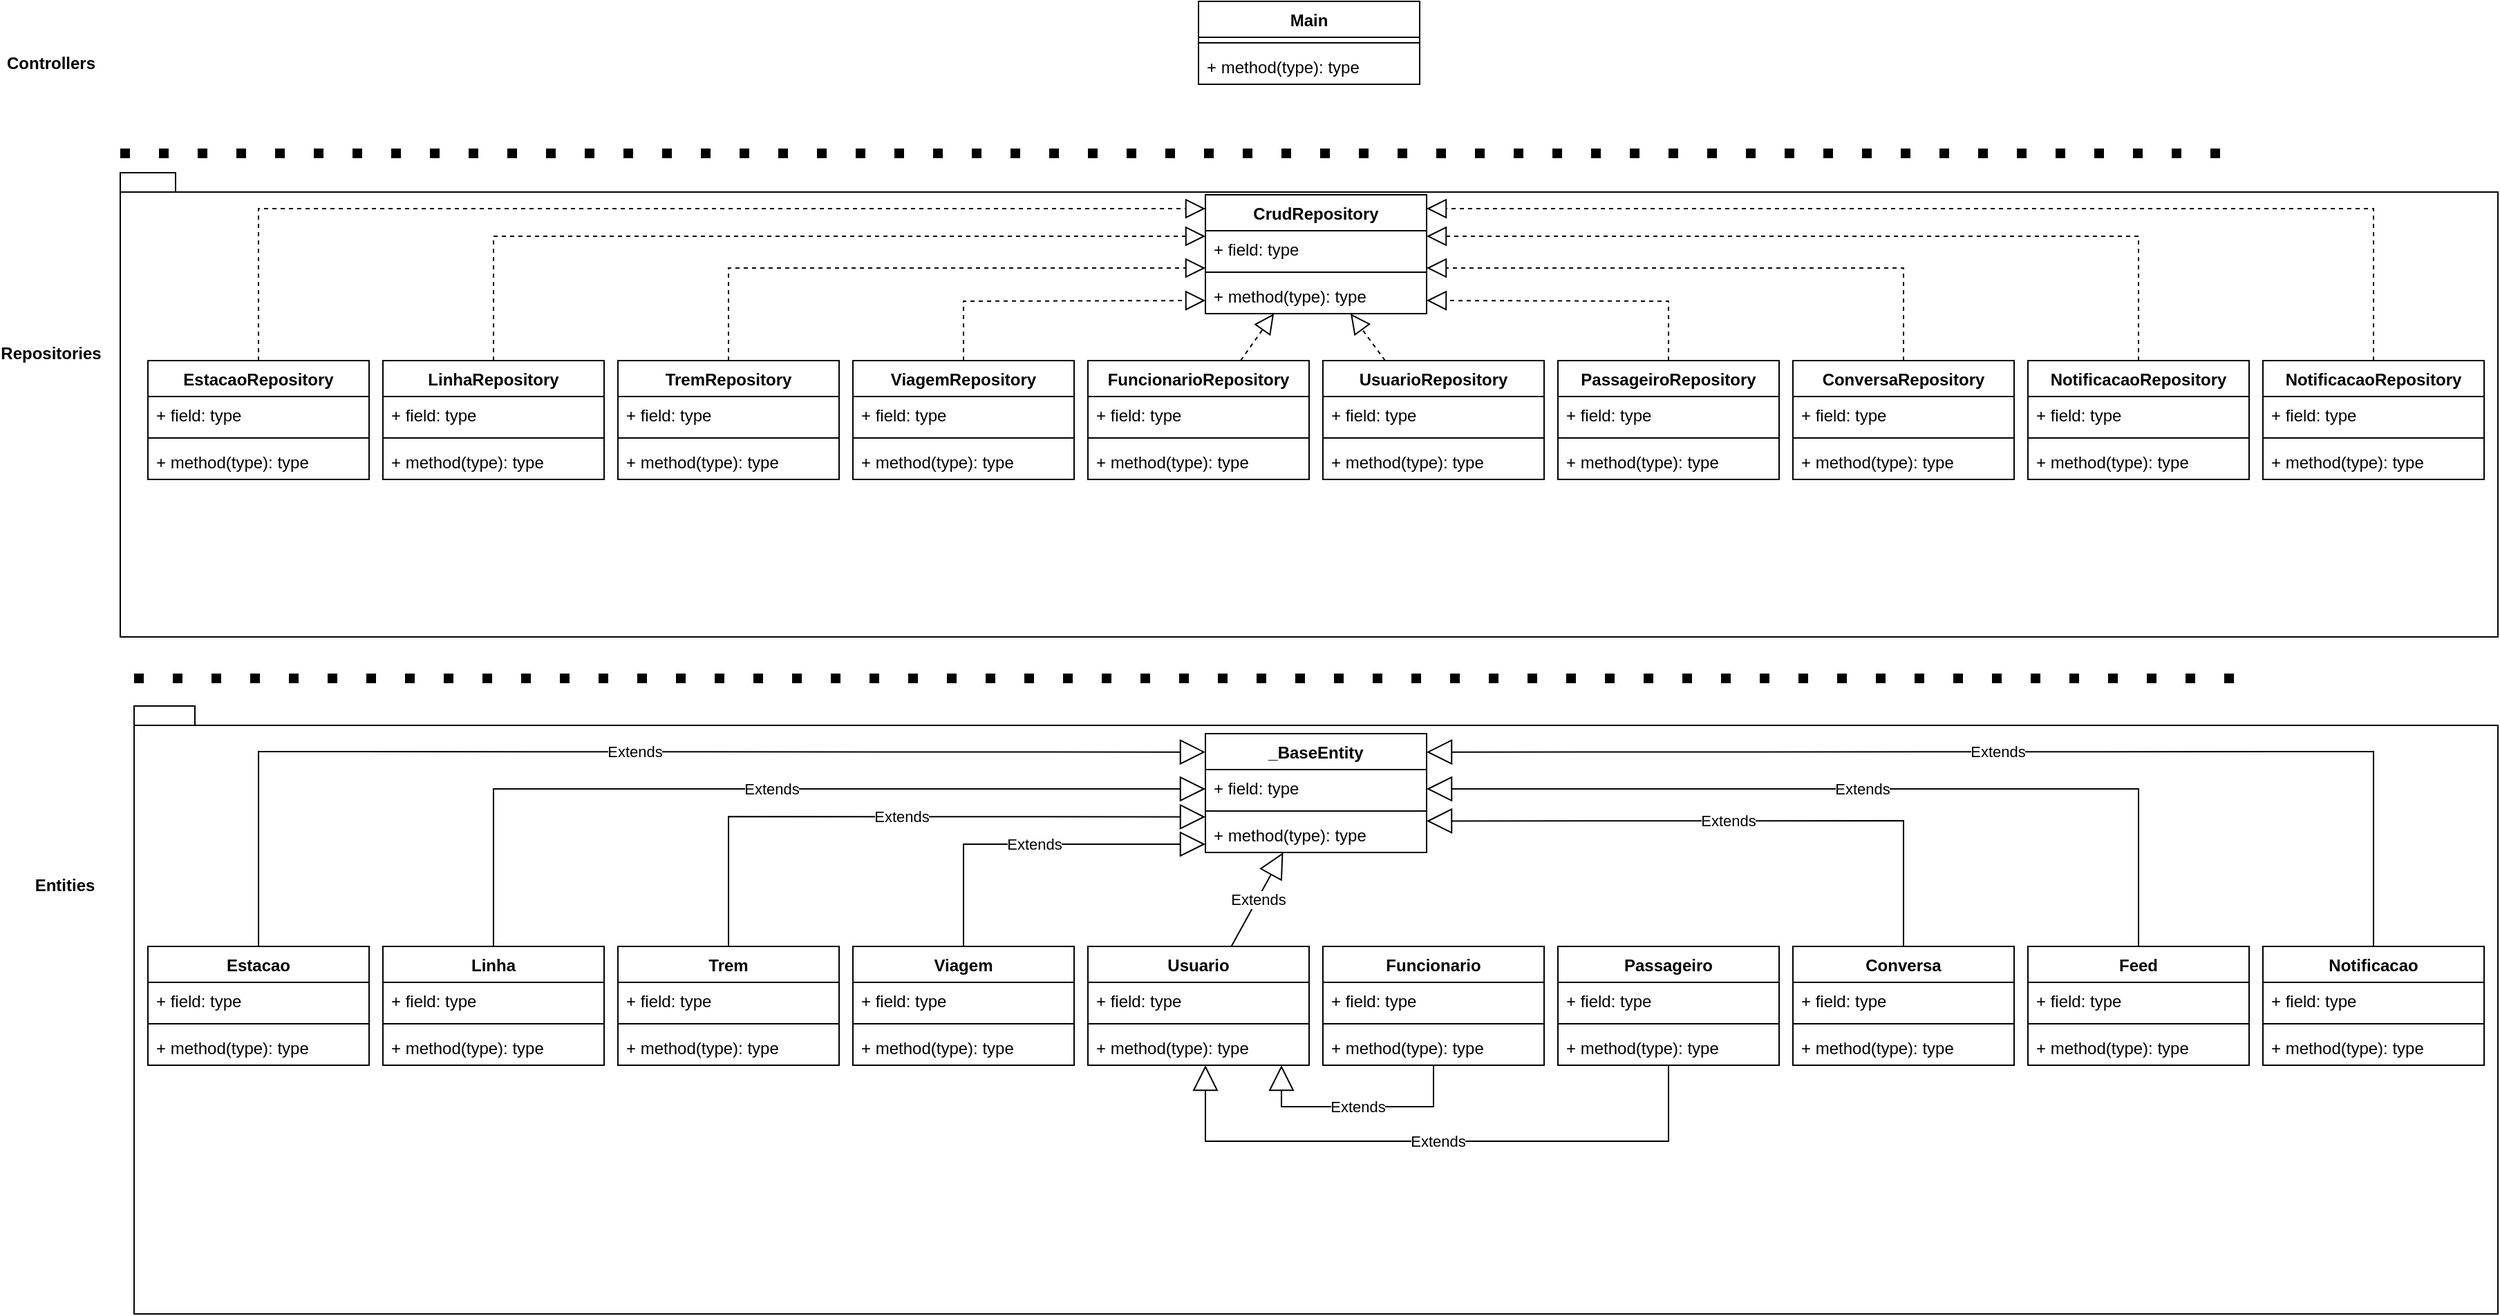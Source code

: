 <mxfile version="24.8.6">
  <diagram name="Página-1" id="HEUEbrixMLZvt8h2ULKj">
    <mxGraphModel dx="2486" dy="1148" grid="1" gridSize="10" guides="1" tooltips="1" connect="1" arrows="1" fold="1" page="1" pageScale="1" pageWidth="1169" pageHeight="827" math="0" shadow="0">
      <root>
        <mxCell id="0" />
        <mxCell id="1" parent="0" />
        <mxCell id="KniE4psyvI0Bf5Q0p4Wv-1" value="&lt;b&gt;Controllers&lt;/b&gt;" style="text;html=1;align=center;verticalAlign=middle;whiteSpace=wrap;rounded=0;" vertex="1" parent="1">
          <mxGeometry x="40" y="110" width="60" height="30" as="geometry" />
        </mxCell>
        <mxCell id="KniE4psyvI0Bf5Q0p4Wv-2" value="&lt;b&gt;Repositories&lt;/b&gt;" style="text;html=1;align=center;verticalAlign=middle;whiteSpace=wrap;rounded=0;" vertex="1" parent="1">
          <mxGeometry x="40" y="320" width="60" height="30" as="geometry" />
        </mxCell>
        <mxCell id="KniE4psyvI0Bf5Q0p4Wv-3" value="&lt;b&gt;Entities&lt;/b&gt;" style="text;html=1;align=center;verticalAlign=middle;whiteSpace=wrap;rounded=0;" vertex="1" parent="1">
          <mxGeometry x="50" y="705" width="60" height="30" as="geometry" />
        </mxCell>
        <mxCell id="KniE4psyvI0Bf5Q0p4Wv-4" value="Main" style="swimlane;fontStyle=1;align=center;verticalAlign=top;childLayout=stackLayout;horizontal=1;startSize=26;horizontalStack=0;resizeParent=1;resizeParentMax=0;resizeLast=0;collapsible=1;marginBottom=0;whiteSpace=wrap;html=1;" vertex="1" parent="1">
          <mxGeometry x="900" y="80" width="160" height="60" as="geometry" />
        </mxCell>
        <mxCell id="KniE4psyvI0Bf5Q0p4Wv-6" value="" style="line;strokeWidth=1;fillColor=none;align=left;verticalAlign=middle;spacingTop=-1;spacingLeft=3;spacingRight=3;rotatable=0;labelPosition=right;points=[];portConstraint=eastwest;strokeColor=inherit;" vertex="1" parent="KniE4psyvI0Bf5Q0p4Wv-4">
          <mxGeometry y="26" width="160" height="8" as="geometry" />
        </mxCell>
        <mxCell id="KniE4psyvI0Bf5Q0p4Wv-7" value="+ method(type): type" style="text;strokeColor=none;fillColor=none;align=left;verticalAlign=top;spacingLeft=4;spacingRight=4;overflow=hidden;rotatable=0;points=[[0,0.5],[1,0.5]];portConstraint=eastwest;whiteSpace=wrap;html=1;" vertex="1" parent="KniE4psyvI0Bf5Q0p4Wv-4">
          <mxGeometry y="34" width="160" height="26" as="geometry" />
        </mxCell>
        <mxCell id="KniE4psyvI0Bf5Q0p4Wv-11" value="" style="endArrow=none;dashed=1;html=1;dashPattern=1 3;strokeWidth=7;rounded=0;jumpSize=100;startSize=6;endSize=6;" edge="1" parent="1">
          <mxGeometry width="50" height="50" relative="1" as="geometry">
            <mxPoint x="120" y="190" as="sourcePoint" />
            <mxPoint x="1660" y="190" as="targetPoint" />
          </mxGeometry>
        </mxCell>
        <mxCell id="KniE4psyvI0Bf5Q0p4Wv-12" value="" style="shape=folder;fontStyle=1;spacingTop=10;tabWidth=40;tabHeight=14;tabPosition=left;html=1;whiteSpace=wrap;" vertex="1" parent="1">
          <mxGeometry x="120" y="204" width="1720" height="336" as="geometry" />
        </mxCell>
        <mxCell id="KniE4psyvI0Bf5Q0p4Wv-13" value="" style="shape=folder;fontStyle=1;spacingTop=10;tabWidth=40;tabHeight=14;tabPosition=left;html=1;whiteSpace=wrap;" vertex="1" parent="1">
          <mxGeometry x="130" y="590" width="1710" height="440" as="geometry" />
        </mxCell>
        <mxCell id="KniE4psyvI0Bf5Q0p4Wv-14" value="" style="endArrow=none;dashed=1;html=1;dashPattern=1 3;strokeWidth=7;rounded=0;jumpSize=100;startSize=6;endSize=6;" edge="1" parent="1">
          <mxGeometry width="50" height="50" relative="1" as="geometry">
            <mxPoint x="130" y="570" as="sourcePoint" />
            <mxPoint x="1670" y="570" as="targetPoint" />
          </mxGeometry>
        </mxCell>
        <mxCell id="KniE4psyvI0Bf5Q0p4Wv-15" value="Viagem" style="swimlane;fontStyle=1;align=center;verticalAlign=top;childLayout=stackLayout;horizontal=1;startSize=26;horizontalStack=0;resizeParent=1;resizeParentMax=0;resizeLast=0;collapsible=1;marginBottom=0;whiteSpace=wrap;html=1;" vertex="1" parent="1">
          <mxGeometry x="650" y="764" width="160" height="86" as="geometry" />
        </mxCell>
        <mxCell id="KniE4psyvI0Bf5Q0p4Wv-16" value="+ field: type" style="text;strokeColor=none;fillColor=none;align=left;verticalAlign=top;spacingLeft=4;spacingRight=4;overflow=hidden;rotatable=0;points=[[0,0.5],[1,0.5]];portConstraint=eastwest;whiteSpace=wrap;html=1;" vertex="1" parent="KniE4psyvI0Bf5Q0p4Wv-15">
          <mxGeometry y="26" width="160" height="26" as="geometry" />
        </mxCell>
        <mxCell id="KniE4psyvI0Bf5Q0p4Wv-17" value="" style="line;strokeWidth=1;fillColor=none;align=left;verticalAlign=middle;spacingTop=-1;spacingLeft=3;spacingRight=3;rotatable=0;labelPosition=right;points=[];portConstraint=eastwest;strokeColor=inherit;" vertex="1" parent="KniE4psyvI0Bf5Q0p4Wv-15">
          <mxGeometry y="52" width="160" height="8" as="geometry" />
        </mxCell>
        <mxCell id="KniE4psyvI0Bf5Q0p4Wv-18" value="+ method(type): type" style="text;strokeColor=none;fillColor=none;align=left;verticalAlign=top;spacingLeft=4;spacingRight=4;overflow=hidden;rotatable=0;points=[[0,0.5],[1,0.5]];portConstraint=eastwest;whiteSpace=wrap;html=1;" vertex="1" parent="KniE4psyvI0Bf5Q0p4Wv-15">
          <mxGeometry y="60" width="160" height="26" as="geometry" />
        </mxCell>
        <mxCell id="KniE4psyvI0Bf5Q0p4Wv-19" value="Estacao" style="swimlane;fontStyle=1;align=center;verticalAlign=top;childLayout=stackLayout;horizontal=1;startSize=26;horizontalStack=0;resizeParent=1;resizeParentMax=0;resizeLast=0;collapsible=1;marginBottom=0;whiteSpace=wrap;html=1;" vertex="1" parent="1">
          <mxGeometry x="140" y="764" width="160" height="86" as="geometry" />
        </mxCell>
        <mxCell id="KniE4psyvI0Bf5Q0p4Wv-20" value="+ field: type" style="text;strokeColor=none;fillColor=none;align=left;verticalAlign=top;spacingLeft=4;spacingRight=4;overflow=hidden;rotatable=0;points=[[0,0.5],[1,0.5]];portConstraint=eastwest;whiteSpace=wrap;html=1;" vertex="1" parent="KniE4psyvI0Bf5Q0p4Wv-19">
          <mxGeometry y="26" width="160" height="26" as="geometry" />
        </mxCell>
        <mxCell id="KniE4psyvI0Bf5Q0p4Wv-21" value="" style="line;strokeWidth=1;fillColor=none;align=left;verticalAlign=middle;spacingTop=-1;spacingLeft=3;spacingRight=3;rotatable=0;labelPosition=right;points=[];portConstraint=eastwest;strokeColor=inherit;" vertex="1" parent="KniE4psyvI0Bf5Q0p4Wv-19">
          <mxGeometry y="52" width="160" height="8" as="geometry" />
        </mxCell>
        <mxCell id="KniE4psyvI0Bf5Q0p4Wv-22" value="+ method(type): type" style="text;strokeColor=none;fillColor=none;align=left;verticalAlign=top;spacingLeft=4;spacingRight=4;overflow=hidden;rotatable=0;points=[[0,0.5],[1,0.5]];portConstraint=eastwest;whiteSpace=wrap;html=1;" vertex="1" parent="KniE4psyvI0Bf5Q0p4Wv-19">
          <mxGeometry y="60" width="160" height="26" as="geometry" />
        </mxCell>
        <mxCell id="KniE4psyvI0Bf5Q0p4Wv-23" value="Linha" style="swimlane;fontStyle=1;align=center;verticalAlign=top;childLayout=stackLayout;horizontal=1;startSize=26;horizontalStack=0;resizeParent=1;resizeParentMax=0;resizeLast=0;collapsible=1;marginBottom=0;whiteSpace=wrap;html=1;" vertex="1" parent="1">
          <mxGeometry x="310" y="764" width="160" height="86" as="geometry" />
        </mxCell>
        <mxCell id="KniE4psyvI0Bf5Q0p4Wv-24" value="+ field: type" style="text;strokeColor=none;fillColor=none;align=left;verticalAlign=top;spacingLeft=4;spacingRight=4;overflow=hidden;rotatable=0;points=[[0,0.5],[1,0.5]];portConstraint=eastwest;whiteSpace=wrap;html=1;" vertex="1" parent="KniE4psyvI0Bf5Q0p4Wv-23">
          <mxGeometry y="26" width="160" height="26" as="geometry" />
        </mxCell>
        <mxCell id="KniE4psyvI0Bf5Q0p4Wv-25" value="" style="line;strokeWidth=1;fillColor=none;align=left;verticalAlign=middle;spacingTop=-1;spacingLeft=3;spacingRight=3;rotatable=0;labelPosition=right;points=[];portConstraint=eastwest;strokeColor=inherit;" vertex="1" parent="KniE4psyvI0Bf5Q0p4Wv-23">
          <mxGeometry y="52" width="160" height="8" as="geometry" />
        </mxCell>
        <mxCell id="KniE4psyvI0Bf5Q0p4Wv-26" value="+ method(type): type" style="text;strokeColor=none;fillColor=none;align=left;verticalAlign=top;spacingLeft=4;spacingRight=4;overflow=hidden;rotatable=0;points=[[0,0.5],[1,0.5]];portConstraint=eastwest;whiteSpace=wrap;html=1;" vertex="1" parent="KniE4psyvI0Bf5Q0p4Wv-23">
          <mxGeometry y="60" width="160" height="26" as="geometry" />
        </mxCell>
        <mxCell id="KniE4psyvI0Bf5Q0p4Wv-27" value="Trem" style="swimlane;fontStyle=1;align=center;verticalAlign=top;childLayout=stackLayout;horizontal=1;startSize=26;horizontalStack=0;resizeParent=1;resizeParentMax=0;resizeLast=0;collapsible=1;marginBottom=0;whiteSpace=wrap;html=1;" vertex="1" parent="1">
          <mxGeometry x="480" y="764" width="160" height="86" as="geometry" />
        </mxCell>
        <mxCell id="KniE4psyvI0Bf5Q0p4Wv-28" value="+ field: type" style="text;strokeColor=none;fillColor=none;align=left;verticalAlign=top;spacingLeft=4;spacingRight=4;overflow=hidden;rotatable=0;points=[[0,0.5],[1,0.5]];portConstraint=eastwest;whiteSpace=wrap;html=1;" vertex="1" parent="KniE4psyvI0Bf5Q0p4Wv-27">
          <mxGeometry y="26" width="160" height="26" as="geometry" />
        </mxCell>
        <mxCell id="KniE4psyvI0Bf5Q0p4Wv-29" value="" style="line;strokeWidth=1;fillColor=none;align=left;verticalAlign=middle;spacingTop=-1;spacingLeft=3;spacingRight=3;rotatable=0;labelPosition=right;points=[];portConstraint=eastwest;strokeColor=inherit;" vertex="1" parent="KniE4psyvI0Bf5Q0p4Wv-27">
          <mxGeometry y="52" width="160" height="8" as="geometry" />
        </mxCell>
        <mxCell id="KniE4psyvI0Bf5Q0p4Wv-30" value="+ method(type): type" style="text;strokeColor=none;fillColor=none;align=left;verticalAlign=top;spacingLeft=4;spacingRight=4;overflow=hidden;rotatable=0;points=[[0,0.5],[1,0.5]];portConstraint=eastwest;whiteSpace=wrap;html=1;" vertex="1" parent="KniE4psyvI0Bf5Q0p4Wv-27">
          <mxGeometry y="60" width="160" height="26" as="geometry" />
        </mxCell>
        <mxCell id="KniE4psyvI0Bf5Q0p4Wv-31" value="Usuario" style="swimlane;fontStyle=1;align=center;verticalAlign=top;childLayout=stackLayout;horizontal=1;startSize=26;horizontalStack=0;resizeParent=1;resizeParentMax=0;resizeLast=0;collapsible=1;marginBottom=0;whiteSpace=wrap;html=1;" vertex="1" parent="1">
          <mxGeometry x="820" y="764" width="160" height="86" as="geometry" />
        </mxCell>
        <mxCell id="KniE4psyvI0Bf5Q0p4Wv-32" value="+ field: type" style="text;strokeColor=none;fillColor=none;align=left;verticalAlign=top;spacingLeft=4;spacingRight=4;overflow=hidden;rotatable=0;points=[[0,0.5],[1,0.5]];portConstraint=eastwest;whiteSpace=wrap;html=1;" vertex="1" parent="KniE4psyvI0Bf5Q0p4Wv-31">
          <mxGeometry y="26" width="160" height="26" as="geometry" />
        </mxCell>
        <mxCell id="KniE4psyvI0Bf5Q0p4Wv-33" value="" style="line;strokeWidth=1;fillColor=none;align=left;verticalAlign=middle;spacingTop=-1;spacingLeft=3;spacingRight=3;rotatable=0;labelPosition=right;points=[];portConstraint=eastwest;strokeColor=inherit;" vertex="1" parent="KniE4psyvI0Bf5Q0p4Wv-31">
          <mxGeometry y="52" width="160" height="8" as="geometry" />
        </mxCell>
        <mxCell id="KniE4psyvI0Bf5Q0p4Wv-34" value="+ method(type): type" style="text;strokeColor=none;fillColor=none;align=left;verticalAlign=top;spacingLeft=4;spacingRight=4;overflow=hidden;rotatable=0;points=[[0,0.5],[1,0.5]];portConstraint=eastwest;whiteSpace=wrap;html=1;" vertex="1" parent="KniE4psyvI0Bf5Q0p4Wv-31">
          <mxGeometry y="60" width="160" height="26" as="geometry" />
        </mxCell>
        <mxCell id="KniE4psyvI0Bf5Q0p4Wv-35" value="Funcionario" style="swimlane;fontStyle=1;align=center;verticalAlign=top;childLayout=stackLayout;horizontal=1;startSize=26;horizontalStack=0;resizeParent=1;resizeParentMax=0;resizeLast=0;collapsible=1;marginBottom=0;whiteSpace=wrap;html=1;" vertex="1" parent="1">
          <mxGeometry x="990" y="764" width="160" height="86" as="geometry" />
        </mxCell>
        <mxCell id="KniE4psyvI0Bf5Q0p4Wv-36" value="+ field: type" style="text;strokeColor=none;fillColor=none;align=left;verticalAlign=top;spacingLeft=4;spacingRight=4;overflow=hidden;rotatable=0;points=[[0,0.5],[1,0.5]];portConstraint=eastwest;whiteSpace=wrap;html=1;" vertex="1" parent="KniE4psyvI0Bf5Q0p4Wv-35">
          <mxGeometry y="26" width="160" height="26" as="geometry" />
        </mxCell>
        <mxCell id="KniE4psyvI0Bf5Q0p4Wv-37" value="" style="line;strokeWidth=1;fillColor=none;align=left;verticalAlign=middle;spacingTop=-1;spacingLeft=3;spacingRight=3;rotatable=0;labelPosition=right;points=[];portConstraint=eastwest;strokeColor=inherit;" vertex="1" parent="KniE4psyvI0Bf5Q0p4Wv-35">
          <mxGeometry y="52" width="160" height="8" as="geometry" />
        </mxCell>
        <mxCell id="KniE4psyvI0Bf5Q0p4Wv-38" value="+ method(type): type" style="text;strokeColor=none;fillColor=none;align=left;verticalAlign=top;spacingLeft=4;spacingRight=4;overflow=hidden;rotatable=0;points=[[0,0.5],[1,0.5]];portConstraint=eastwest;whiteSpace=wrap;html=1;" vertex="1" parent="KniE4psyvI0Bf5Q0p4Wv-35">
          <mxGeometry y="60" width="160" height="26" as="geometry" />
        </mxCell>
        <mxCell id="KniE4psyvI0Bf5Q0p4Wv-39" value="Passageiro" style="swimlane;fontStyle=1;align=center;verticalAlign=top;childLayout=stackLayout;horizontal=1;startSize=26;horizontalStack=0;resizeParent=1;resizeParentMax=0;resizeLast=0;collapsible=1;marginBottom=0;whiteSpace=wrap;html=1;" vertex="1" parent="1">
          <mxGeometry x="1160" y="764" width="160" height="86" as="geometry" />
        </mxCell>
        <mxCell id="KniE4psyvI0Bf5Q0p4Wv-40" value="+ field: type" style="text;strokeColor=none;fillColor=none;align=left;verticalAlign=top;spacingLeft=4;spacingRight=4;overflow=hidden;rotatable=0;points=[[0,0.5],[1,0.5]];portConstraint=eastwest;whiteSpace=wrap;html=1;" vertex="1" parent="KniE4psyvI0Bf5Q0p4Wv-39">
          <mxGeometry y="26" width="160" height="26" as="geometry" />
        </mxCell>
        <mxCell id="KniE4psyvI0Bf5Q0p4Wv-41" value="" style="line;strokeWidth=1;fillColor=none;align=left;verticalAlign=middle;spacingTop=-1;spacingLeft=3;spacingRight=3;rotatable=0;labelPosition=right;points=[];portConstraint=eastwest;strokeColor=inherit;" vertex="1" parent="KniE4psyvI0Bf5Q0p4Wv-39">
          <mxGeometry y="52" width="160" height="8" as="geometry" />
        </mxCell>
        <mxCell id="KniE4psyvI0Bf5Q0p4Wv-42" value="+ method(type): type" style="text;strokeColor=none;fillColor=none;align=left;verticalAlign=top;spacingLeft=4;spacingRight=4;overflow=hidden;rotatable=0;points=[[0,0.5],[1,0.5]];portConstraint=eastwest;whiteSpace=wrap;html=1;" vertex="1" parent="KniE4psyvI0Bf5Q0p4Wv-39">
          <mxGeometry y="60" width="160" height="26" as="geometry" />
        </mxCell>
        <mxCell id="KniE4psyvI0Bf5Q0p4Wv-47" value="Feed" style="swimlane;fontStyle=1;align=center;verticalAlign=top;childLayout=stackLayout;horizontal=1;startSize=26;horizontalStack=0;resizeParent=1;resizeParentMax=0;resizeLast=0;collapsible=1;marginBottom=0;whiteSpace=wrap;html=1;" vertex="1" parent="1">
          <mxGeometry x="1500" y="764" width="160" height="86" as="geometry" />
        </mxCell>
        <mxCell id="KniE4psyvI0Bf5Q0p4Wv-48" value="+ field: type" style="text;strokeColor=none;fillColor=none;align=left;verticalAlign=top;spacingLeft=4;spacingRight=4;overflow=hidden;rotatable=0;points=[[0,0.5],[1,0.5]];portConstraint=eastwest;whiteSpace=wrap;html=1;" vertex="1" parent="KniE4psyvI0Bf5Q0p4Wv-47">
          <mxGeometry y="26" width="160" height="26" as="geometry" />
        </mxCell>
        <mxCell id="KniE4psyvI0Bf5Q0p4Wv-49" value="" style="line;strokeWidth=1;fillColor=none;align=left;verticalAlign=middle;spacingTop=-1;spacingLeft=3;spacingRight=3;rotatable=0;labelPosition=right;points=[];portConstraint=eastwest;strokeColor=inherit;" vertex="1" parent="KniE4psyvI0Bf5Q0p4Wv-47">
          <mxGeometry y="52" width="160" height="8" as="geometry" />
        </mxCell>
        <mxCell id="KniE4psyvI0Bf5Q0p4Wv-50" value="+ method(type): type" style="text;strokeColor=none;fillColor=none;align=left;verticalAlign=top;spacingLeft=4;spacingRight=4;overflow=hidden;rotatable=0;points=[[0,0.5],[1,0.5]];portConstraint=eastwest;whiteSpace=wrap;html=1;" vertex="1" parent="KniE4psyvI0Bf5Q0p4Wv-47">
          <mxGeometry y="60" width="160" height="26" as="geometry" />
        </mxCell>
        <mxCell id="KniE4psyvI0Bf5Q0p4Wv-51" value="Notificacao" style="swimlane;fontStyle=1;align=center;verticalAlign=top;childLayout=stackLayout;horizontal=1;startSize=26;horizontalStack=0;resizeParent=1;resizeParentMax=0;resizeLast=0;collapsible=1;marginBottom=0;whiteSpace=wrap;html=1;" vertex="1" parent="1">
          <mxGeometry x="1670" y="764" width="160" height="86" as="geometry" />
        </mxCell>
        <mxCell id="KniE4psyvI0Bf5Q0p4Wv-52" value="+ field: type" style="text;strokeColor=none;fillColor=none;align=left;verticalAlign=top;spacingLeft=4;spacingRight=4;overflow=hidden;rotatable=0;points=[[0,0.5],[1,0.5]];portConstraint=eastwest;whiteSpace=wrap;html=1;" vertex="1" parent="KniE4psyvI0Bf5Q0p4Wv-51">
          <mxGeometry y="26" width="160" height="26" as="geometry" />
        </mxCell>
        <mxCell id="KniE4psyvI0Bf5Q0p4Wv-53" value="" style="line;strokeWidth=1;fillColor=none;align=left;verticalAlign=middle;spacingTop=-1;spacingLeft=3;spacingRight=3;rotatable=0;labelPosition=right;points=[];portConstraint=eastwest;strokeColor=inherit;" vertex="1" parent="KniE4psyvI0Bf5Q0p4Wv-51">
          <mxGeometry y="52" width="160" height="8" as="geometry" />
        </mxCell>
        <mxCell id="KniE4psyvI0Bf5Q0p4Wv-54" value="+ method(type): type" style="text;strokeColor=none;fillColor=none;align=left;verticalAlign=top;spacingLeft=4;spacingRight=4;overflow=hidden;rotatable=0;points=[[0,0.5],[1,0.5]];portConstraint=eastwest;whiteSpace=wrap;html=1;" vertex="1" parent="KniE4psyvI0Bf5Q0p4Wv-51">
          <mxGeometry y="60" width="160" height="26" as="geometry" />
        </mxCell>
        <mxCell id="KniE4psyvI0Bf5Q0p4Wv-57" value="EstacaoRepository" style="swimlane;fontStyle=1;align=center;verticalAlign=top;childLayout=stackLayout;horizontal=1;startSize=26;horizontalStack=0;resizeParent=1;resizeParentMax=0;resizeLast=0;collapsible=1;marginBottom=0;whiteSpace=wrap;html=1;" vertex="1" parent="1">
          <mxGeometry x="140" y="340" width="160" height="86" as="geometry" />
        </mxCell>
        <mxCell id="KniE4psyvI0Bf5Q0p4Wv-58" value="+ field: type" style="text;strokeColor=none;fillColor=none;align=left;verticalAlign=top;spacingLeft=4;spacingRight=4;overflow=hidden;rotatable=0;points=[[0,0.5],[1,0.5]];portConstraint=eastwest;whiteSpace=wrap;html=1;" vertex="1" parent="KniE4psyvI0Bf5Q0p4Wv-57">
          <mxGeometry y="26" width="160" height="26" as="geometry" />
        </mxCell>
        <mxCell id="KniE4psyvI0Bf5Q0p4Wv-59" value="" style="line;strokeWidth=1;fillColor=none;align=left;verticalAlign=middle;spacingTop=-1;spacingLeft=3;spacingRight=3;rotatable=0;labelPosition=right;points=[];portConstraint=eastwest;strokeColor=inherit;" vertex="1" parent="KniE4psyvI0Bf5Q0p4Wv-57">
          <mxGeometry y="52" width="160" height="8" as="geometry" />
        </mxCell>
        <mxCell id="KniE4psyvI0Bf5Q0p4Wv-60" value="+ method(type): type" style="text;strokeColor=none;fillColor=none;align=left;verticalAlign=top;spacingLeft=4;spacingRight=4;overflow=hidden;rotatable=0;points=[[0,0.5],[1,0.5]];portConstraint=eastwest;whiteSpace=wrap;html=1;" vertex="1" parent="KniE4psyvI0Bf5Q0p4Wv-57">
          <mxGeometry y="60" width="160" height="26" as="geometry" />
        </mxCell>
        <mxCell id="KniE4psyvI0Bf5Q0p4Wv-61" value="LinhaRepository" style="swimlane;fontStyle=1;align=center;verticalAlign=top;childLayout=stackLayout;horizontal=1;startSize=26;horizontalStack=0;resizeParent=1;resizeParentMax=0;resizeLast=0;collapsible=1;marginBottom=0;whiteSpace=wrap;html=1;" vertex="1" parent="1">
          <mxGeometry x="310" y="340" width="160" height="86" as="geometry" />
        </mxCell>
        <mxCell id="KniE4psyvI0Bf5Q0p4Wv-62" value="+ field: type" style="text;strokeColor=none;fillColor=none;align=left;verticalAlign=top;spacingLeft=4;spacingRight=4;overflow=hidden;rotatable=0;points=[[0,0.5],[1,0.5]];portConstraint=eastwest;whiteSpace=wrap;html=1;" vertex="1" parent="KniE4psyvI0Bf5Q0p4Wv-61">
          <mxGeometry y="26" width="160" height="26" as="geometry" />
        </mxCell>
        <mxCell id="KniE4psyvI0Bf5Q0p4Wv-63" value="" style="line;strokeWidth=1;fillColor=none;align=left;verticalAlign=middle;spacingTop=-1;spacingLeft=3;spacingRight=3;rotatable=0;labelPosition=right;points=[];portConstraint=eastwest;strokeColor=inherit;" vertex="1" parent="KniE4psyvI0Bf5Q0p4Wv-61">
          <mxGeometry y="52" width="160" height="8" as="geometry" />
        </mxCell>
        <mxCell id="KniE4psyvI0Bf5Q0p4Wv-64" value="+ method(type): type" style="text;strokeColor=none;fillColor=none;align=left;verticalAlign=top;spacingLeft=4;spacingRight=4;overflow=hidden;rotatable=0;points=[[0,0.5],[1,0.5]];portConstraint=eastwest;whiteSpace=wrap;html=1;" vertex="1" parent="KniE4psyvI0Bf5Q0p4Wv-61">
          <mxGeometry y="60" width="160" height="26" as="geometry" />
        </mxCell>
        <mxCell id="KniE4psyvI0Bf5Q0p4Wv-65" value="TremRepository" style="swimlane;fontStyle=1;align=center;verticalAlign=top;childLayout=stackLayout;horizontal=1;startSize=26;horizontalStack=0;resizeParent=1;resizeParentMax=0;resizeLast=0;collapsible=1;marginBottom=0;whiteSpace=wrap;html=1;" vertex="1" parent="1">
          <mxGeometry x="480" y="340" width="160" height="86" as="geometry" />
        </mxCell>
        <mxCell id="KniE4psyvI0Bf5Q0p4Wv-66" value="+ field: type" style="text;strokeColor=none;fillColor=none;align=left;verticalAlign=top;spacingLeft=4;spacingRight=4;overflow=hidden;rotatable=0;points=[[0,0.5],[1,0.5]];portConstraint=eastwest;whiteSpace=wrap;html=1;" vertex="1" parent="KniE4psyvI0Bf5Q0p4Wv-65">
          <mxGeometry y="26" width="160" height="26" as="geometry" />
        </mxCell>
        <mxCell id="KniE4psyvI0Bf5Q0p4Wv-67" value="" style="line;strokeWidth=1;fillColor=none;align=left;verticalAlign=middle;spacingTop=-1;spacingLeft=3;spacingRight=3;rotatable=0;labelPosition=right;points=[];portConstraint=eastwest;strokeColor=inherit;" vertex="1" parent="KniE4psyvI0Bf5Q0p4Wv-65">
          <mxGeometry y="52" width="160" height="8" as="geometry" />
        </mxCell>
        <mxCell id="KniE4psyvI0Bf5Q0p4Wv-68" value="+ method(type): type" style="text;strokeColor=none;fillColor=none;align=left;verticalAlign=top;spacingLeft=4;spacingRight=4;overflow=hidden;rotatable=0;points=[[0,0.5],[1,0.5]];portConstraint=eastwest;whiteSpace=wrap;html=1;" vertex="1" parent="KniE4psyvI0Bf5Q0p4Wv-65">
          <mxGeometry y="60" width="160" height="26" as="geometry" />
        </mxCell>
        <mxCell id="KniE4psyvI0Bf5Q0p4Wv-69" value="ViagemRepository" style="swimlane;fontStyle=1;align=center;verticalAlign=top;childLayout=stackLayout;horizontal=1;startSize=26;horizontalStack=0;resizeParent=1;resizeParentMax=0;resizeLast=0;collapsible=1;marginBottom=0;whiteSpace=wrap;html=1;" vertex="1" parent="1">
          <mxGeometry x="650" y="340" width="160" height="86" as="geometry" />
        </mxCell>
        <mxCell id="KniE4psyvI0Bf5Q0p4Wv-70" value="+ field: type" style="text;strokeColor=none;fillColor=none;align=left;verticalAlign=top;spacingLeft=4;spacingRight=4;overflow=hidden;rotatable=0;points=[[0,0.5],[1,0.5]];portConstraint=eastwest;whiteSpace=wrap;html=1;" vertex="1" parent="KniE4psyvI0Bf5Q0p4Wv-69">
          <mxGeometry y="26" width="160" height="26" as="geometry" />
        </mxCell>
        <mxCell id="KniE4psyvI0Bf5Q0p4Wv-71" value="" style="line;strokeWidth=1;fillColor=none;align=left;verticalAlign=middle;spacingTop=-1;spacingLeft=3;spacingRight=3;rotatable=0;labelPosition=right;points=[];portConstraint=eastwest;strokeColor=inherit;" vertex="1" parent="KniE4psyvI0Bf5Q0p4Wv-69">
          <mxGeometry y="52" width="160" height="8" as="geometry" />
        </mxCell>
        <mxCell id="KniE4psyvI0Bf5Q0p4Wv-72" value="+ method(type): type" style="text;strokeColor=none;fillColor=none;align=left;verticalAlign=top;spacingLeft=4;spacingRight=4;overflow=hidden;rotatable=0;points=[[0,0.5],[1,0.5]];portConstraint=eastwest;whiteSpace=wrap;html=1;" vertex="1" parent="KniE4psyvI0Bf5Q0p4Wv-69">
          <mxGeometry y="60" width="160" height="26" as="geometry" />
        </mxCell>
        <mxCell id="KniE4psyvI0Bf5Q0p4Wv-73" value="FuncionarioRepository" style="swimlane;fontStyle=1;align=center;verticalAlign=top;childLayout=stackLayout;horizontal=1;startSize=26;horizontalStack=0;resizeParent=1;resizeParentMax=0;resizeLast=0;collapsible=1;marginBottom=0;whiteSpace=wrap;html=1;" vertex="1" parent="1">
          <mxGeometry x="820" y="340" width="160" height="86" as="geometry" />
        </mxCell>
        <mxCell id="KniE4psyvI0Bf5Q0p4Wv-74" value="+ field: type" style="text;strokeColor=none;fillColor=none;align=left;verticalAlign=top;spacingLeft=4;spacingRight=4;overflow=hidden;rotatable=0;points=[[0,0.5],[1,0.5]];portConstraint=eastwest;whiteSpace=wrap;html=1;" vertex="1" parent="KniE4psyvI0Bf5Q0p4Wv-73">
          <mxGeometry y="26" width="160" height="26" as="geometry" />
        </mxCell>
        <mxCell id="KniE4psyvI0Bf5Q0p4Wv-75" value="" style="line;strokeWidth=1;fillColor=none;align=left;verticalAlign=middle;spacingTop=-1;spacingLeft=3;spacingRight=3;rotatable=0;labelPosition=right;points=[];portConstraint=eastwest;strokeColor=inherit;" vertex="1" parent="KniE4psyvI0Bf5Q0p4Wv-73">
          <mxGeometry y="52" width="160" height="8" as="geometry" />
        </mxCell>
        <mxCell id="KniE4psyvI0Bf5Q0p4Wv-76" value="+ method(type): type" style="text;strokeColor=none;fillColor=none;align=left;verticalAlign=top;spacingLeft=4;spacingRight=4;overflow=hidden;rotatable=0;points=[[0,0.5],[1,0.5]];portConstraint=eastwest;whiteSpace=wrap;html=1;" vertex="1" parent="KniE4psyvI0Bf5Q0p4Wv-73">
          <mxGeometry y="60" width="160" height="26" as="geometry" />
        </mxCell>
        <mxCell id="KniE4psyvI0Bf5Q0p4Wv-77" value="UsuarioRepository" style="swimlane;fontStyle=1;align=center;verticalAlign=top;childLayout=stackLayout;horizontal=1;startSize=26;horizontalStack=0;resizeParent=1;resizeParentMax=0;resizeLast=0;collapsible=1;marginBottom=0;whiteSpace=wrap;html=1;" vertex="1" parent="1">
          <mxGeometry x="990" y="340" width="160" height="86" as="geometry" />
        </mxCell>
        <mxCell id="KniE4psyvI0Bf5Q0p4Wv-78" value="+ field: type" style="text;strokeColor=none;fillColor=none;align=left;verticalAlign=top;spacingLeft=4;spacingRight=4;overflow=hidden;rotatable=0;points=[[0,0.5],[1,0.5]];portConstraint=eastwest;whiteSpace=wrap;html=1;" vertex="1" parent="KniE4psyvI0Bf5Q0p4Wv-77">
          <mxGeometry y="26" width="160" height="26" as="geometry" />
        </mxCell>
        <mxCell id="KniE4psyvI0Bf5Q0p4Wv-79" value="" style="line;strokeWidth=1;fillColor=none;align=left;verticalAlign=middle;spacingTop=-1;spacingLeft=3;spacingRight=3;rotatable=0;labelPosition=right;points=[];portConstraint=eastwest;strokeColor=inherit;" vertex="1" parent="KniE4psyvI0Bf5Q0p4Wv-77">
          <mxGeometry y="52" width="160" height="8" as="geometry" />
        </mxCell>
        <mxCell id="KniE4psyvI0Bf5Q0p4Wv-80" value="+ method(type): type" style="text;strokeColor=none;fillColor=none;align=left;verticalAlign=top;spacingLeft=4;spacingRight=4;overflow=hidden;rotatable=0;points=[[0,0.5],[1,0.5]];portConstraint=eastwest;whiteSpace=wrap;html=1;" vertex="1" parent="KniE4psyvI0Bf5Q0p4Wv-77">
          <mxGeometry y="60" width="160" height="26" as="geometry" />
        </mxCell>
        <mxCell id="KniE4psyvI0Bf5Q0p4Wv-81" value="PassageiroRepository" style="swimlane;fontStyle=1;align=center;verticalAlign=top;childLayout=stackLayout;horizontal=1;startSize=26;horizontalStack=0;resizeParent=1;resizeParentMax=0;resizeLast=0;collapsible=1;marginBottom=0;whiteSpace=wrap;html=1;" vertex="1" parent="1">
          <mxGeometry x="1160" y="340" width="160" height="86" as="geometry" />
        </mxCell>
        <mxCell id="KniE4psyvI0Bf5Q0p4Wv-82" value="+ field: type" style="text;strokeColor=none;fillColor=none;align=left;verticalAlign=top;spacingLeft=4;spacingRight=4;overflow=hidden;rotatable=0;points=[[0,0.5],[1,0.5]];portConstraint=eastwest;whiteSpace=wrap;html=1;" vertex="1" parent="KniE4psyvI0Bf5Q0p4Wv-81">
          <mxGeometry y="26" width="160" height="26" as="geometry" />
        </mxCell>
        <mxCell id="KniE4psyvI0Bf5Q0p4Wv-83" value="" style="line;strokeWidth=1;fillColor=none;align=left;verticalAlign=middle;spacingTop=-1;spacingLeft=3;spacingRight=3;rotatable=0;labelPosition=right;points=[];portConstraint=eastwest;strokeColor=inherit;" vertex="1" parent="KniE4psyvI0Bf5Q0p4Wv-81">
          <mxGeometry y="52" width="160" height="8" as="geometry" />
        </mxCell>
        <mxCell id="KniE4psyvI0Bf5Q0p4Wv-84" value="+ method(type): type" style="text;strokeColor=none;fillColor=none;align=left;verticalAlign=top;spacingLeft=4;spacingRight=4;overflow=hidden;rotatable=0;points=[[0,0.5],[1,0.5]];portConstraint=eastwest;whiteSpace=wrap;html=1;" vertex="1" parent="KniE4psyvI0Bf5Q0p4Wv-81">
          <mxGeometry y="60" width="160" height="26" as="geometry" />
        </mxCell>
        <mxCell id="KniE4psyvI0Bf5Q0p4Wv-85" value="ConversaRepository" style="swimlane;fontStyle=1;align=center;verticalAlign=top;childLayout=stackLayout;horizontal=1;startSize=26;horizontalStack=0;resizeParent=1;resizeParentMax=0;resizeLast=0;collapsible=1;marginBottom=0;whiteSpace=wrap;html=1;" vertex="1" parent="1">
          <mxGeometry x="1330" y="340" width="160" height="86" as="geometry" />
        </mxCell>
        <mxCell id="KniE4psyvI0Bf5Q0p4Wv-86" value="+ field: type" style="text;strokeColor=none;fillColor=none;align=left;verticalAlign=top;spacingLeft=4;spacingRight=4;overflow=hidden;rotatable=0;points=[[0,0.5],[1,0.5]];portConstraint=eastwest;whiteSpace=wrap;html=1;" vertex="1" parent="KniE4psyvI0Bf5Q0p4Wv-85">
          <mxGeometry y="26" width="160" height="26" as="geometry" />
        </mxCell>
        <mxCell id="KniE4psyvI0Bf5Q0p4Wv-87" value="" style="line;strokeWidth=1;fillColor=none;align=left;verticalAlign=middle;spacingTop=-1;spacingLeft=3;spacingRight=3;rotatable=0;labelPosition=right;points=[];portConstraint=eastwest;strokeColor=inherit;" vertex="1" parent="KniE4psyvI0Bf5Q0p4Wv-85">
          <mxGeometry y="52" width="160" height="8" as="geometry" />
        </mxCell>
        <mxCell id="KniE4psyvI0Bf5Q0p4Wv-88" value="+ method(type): type" style="text;strokeColor=none;fillColor=none;align=left;verticalAlign=top;spacingLeft=4;spacingRight=4;overflow=hidden;rotatable=0;points=[[0,0.5],[1,0.5]];portConstraint=eastwest;whiteSpace=wrap;html=1;" vertex="1" parent="KniE4psyvI0Bf5Q0p4Wv-85">
          <mxGeometry y="60" width="160" height="26" as="geometry" />
        </mxCell>
        <mxCell id="KniE4psyvI0Bf5Q0p4Wv-89" value="NotificacaoRepository" style="swimlane;fontStyle=1;align=center;verticalAlign=top;childLayout=stackLayout;horizontal=1;startSize=26;horizontalStack=0;resizeParent=1;resizeParentMax=0;resizeLast=0;collapsible=1;marginBottom=0;whiteSpace=wrap;html=1;" vertex="1" parent="1">
          <mxGeometry x="1670" y="340" width="160" height="86" as="geometry" />
        </mxCell>
        <mxCell id="KniE4psyvI0Bf5Q0p4Wv-90" value="+ field: type" style="text;strokeColor=none;fillColor=none;align=left;verticalAlign=top;spacingLeft=4;spacingRight=4;overflow=hidden;rotatable=0;points=[[0,0.5],[1,0.5]];portConstraint=eastwest;whiteSpace=wrap;html=1;" vertex="1" parent="KniE4psyvI0Bf5Q0p4Wv-89">
          <mxGeometry y="26" width="160" height="26" as="geometry" />
        </mxCell>
        <mxCell id="KniE4psyvI0Bf5Q0p4Wv-91" value="" style="line;strokeWidth=1;fillColor=none;align=left;verticalAlign=middle;spacingTop=-1;spacingLeft=3;spacingRight=3;rotatable=0;labelPosition=right;points=[];portConstraint=eastwest;strokeColor=inherit;" vertex="1" parent="KniE4psyvI0Bf5Q0p4Wv-89">
          <mxGeometry y="52" width="160" height="8" as="geometry" />
        </mxCell>
        <mxCell id="KniE4psyvI0Bf5Q0p4Wv-92" value="+ method(type): type" style="text;strokeColor=none;fillColor=none;align=left;verticalAlign=top;spacingLeft=4;spacingRight=4;overflow=hidden;rotatable=0;points=[[0,0.5],[1,0.5]];portConstraint=eastwest;whiteSpace=wrap;html=1;" vertex="1" parent="KniE4psyvI0Bf5Q0p4Wv-89">
          <mxGeometry y="60" width="160" height="26" as="geometry" />
        </mxCell>
        <mxCell id="KniE4psyvI0Bf5Q0p4Wv-93" value="Extends" style="endArrow=block;endSize=16;endFill=0;html=1;rounded=0;entryX=0.006;entryY=0.155;entryDx=0;entryDy=0;entryPerimeter=0;" edge="1" parent="1" source="KniE4psyvI0Bf5Q0p4Wv-19">
          <mxGeometry width="160" relative="1" as="geometry">
            <mxPoint x="225" y="764" as="sourcePoint" />
            <mxPoint x="905" y="623.33" as="targetPoint" />
            <Array as="points">
              <mxPoint x="220" y="623" />
            </Array>
          </mxGeometry>
        </mxCell>
        <mxCell id="KniE4psyvI0Bf5Q0p4Wv-94" value="Extends" style="endArrow=block;endSize=16;endFill=0;html=1;rounded=0;" edge="1" parent="1" source="KniE4psyvI0Bf5Q0p4Wv-23">
          <mxGeometry width="160" relative="1" as="geometry">
            <mxPoint x="395" y="764" as="sourcePoint" />
            <mxPoint x="905" y="650" as="targetPoint" />
            <Array as="points">
              <mxPoint x="390" y="650" />
            </Array>
          </mxGeometry>
        </mxCell>
        <mxCell id="KniE4psyvI0Bf5Q0p4Wv-95" value="Extends" style="endArrow=block;endSize=16;endFill=0;html=1;rounded=0;" edge="1" parent="1" source="KniE4psyvI0Bf5Q0p4Wv-27">
          <mxGeometry width="160" relative="1" as="geometry">
            <mxPoint x="565" y="764" as="sourcePoint" />
            <mxPoint x="905" y="670.25" as="targetPoint" />
            <Array as="points">
              <mxPoint x="560" y="670" />
            </Array>
          </mxGeometry>
        </mxCell>
        <mxCell id="KniE4psyvI0Bf5Q0p4Wv-96" value="Extends" style="endArrow=block;endSize=16;endFill=0;html=1;rounded=0;" edge="1" parent="1" source="KniE4psyvI0Bf5Q0p4Wv-15">
          <mxGeometry width="160" relative="1" as="geometry">
            <mxPoint x="735" y="764" as="sourcePoint" />
            <mxPoint x="905" y="690" as="targetPoint" />
            <Array as="points">
              <mxPoint x="730" y="690" />
            </Array>
          </mxGeometry>
        </mxCell>
        <mxCell id="KniE4psyvI0Bf5Q0p4Wv-97" value="Extends" style="endArrow=block;endSize=16;endFill=0;html=1;rounded=0;" edge="1" parent="1" source="KniE4psyvI0Bf5Q0p4Wv-31" target="KniE4psyvI0Bf5Q0p4Wv-43">
          <mxGeometry width="160" relative="1" as="geometry">
            <mxPoint x="1060" y="610" as="sourcePoint" />
            <mxPoint x="1220" y="610" as="targetPoint" />
          </mxGeometry>
        </mxCell>
        <mxCell id="KniE4psyvI0Bf5Q0p4Wv-104" value="Extends" style="endArrow=block;endSize=16;endFill=0;html=1;rounded=0;" edge="1" parent="1" source="KniE4psyvI0Bf5Q0p4Wv-35">
          <mxGeometry width="160" relative="1" as="geometry">
            <mxPoint x="1080" y="880" as="sourcePoint" />
            <mxPoint x="960" y="850" as="targetPoint" />
            <Array as="points">
              <mxPoint x="1070" y="870" />
              <mxPoint x="1070" y="880" />
              <mxPoint x="960" y="880" />
            </Array>
          </mxGeometry>
        </mxCell>
        <mxCell id="KniE4psyvI0Bf5Q0p4Wv-105" value="CrudRepository" style="swimlane;fontStyle=1;align=center;verticalAlign=top;childLayout=stackLayout;horizontal=1;startSize=26;horizontalStack=0;resizeParent=1;resizeParentMax=0;resizeLast=0;collapsible=1;marginBottom=0;whiteSpace=wrap;html=1;" vertex="1" parent="1">
          <mxGeometry x="905" y="220" width="160" height="86" as="geometry" />
        </mxCell>
        <mxCell id="KniE4psyvI0Bf5Q0p4Wv-106" value="+ field: type" style="text;strokeColor=none;fillColor=none;align=left;verticalAlign=top;spacingLeft=4;spacingRight=4;overflow=hidden;rotatable=0;points=[[0,0.5],[1,0.5]];portConstraint=eastwest;whiteSpace=wrap;html=1;" vertex="1" parent="KniE4psyvI0Bf5Q0p4Wv-105">
          <mxGeometry y="26" width="160" height="26" as="geometry" />
        </mxCell>
        <mxCell id="KniE4psyvI0Bf5Q0p4Wv-107" value="" style="line;strokeWidth=1;fillColor=none;align=left;verticalAlign=middle;spacingTop=-1;spacingLeft=3;spacingRight=3;rotatable=0;labelPosition=right;points=[];portConstraint=eastwest;strokeColor=inherit;" vertex="1" parent="KniE4psyvI0Bf5Q0p4Wv-105">
          <mxGeometry y="52" width="160" height="8" as="geometry" />
        </mxCell>
        <mxCell id="KniE4psyvI0Bf5Q0p4Wv-108" value="+ method(type): type" style="text;strokeColor=none;fillColor=none;align=left;verticalAlign=top;spacingLeft=4;spacingRight=4;overflow=hidden;rotatable=0;points=[[0,0.5],[1,0.5]];portConstraint=eastwest;whiteSpace=wrap;html=1;" vertex="1" parent="KniE4psyvI0Bf5Q0p4Wv-105">
          <mxGeometry y="60" width="160" height="26" as="geometry" />
        </mxCell>
        <mxCell id="KniE4psyvI0Bf5Q0p4Wv-109" value="" style="endArrow=block;dashed=1;endFill=0;endSize=12;html=1;rounded=0;" edge="1" parent="1" source="KniE4psyvI0Bf5Q0p4Wv-57">
          <mxGeometry width="160" relative="1" as="geometry">
            <mxPoint x="305" y="340" as="sourcePoint" />
            <mxPoint x="905" y="230" as="targetPoint" />
            <Array as="points">
              <mxPoint x="220" y="230" />
            </Array>
          </mxGeometry>
        </mxCell>
        <mxCell id="KniE4psyvI0Bf5Q0p4Wv-110" value="" style="endArrow=block;dashed=1;endFill=0;endSize=12;html=1;rounded=0;" edge="1" parent="1" source="KniE4psyvI0Bf5Q0p4Wv-61">
          <mxGeometry width="160" relative="1" as="geometry">
            <mxPoint x="475" y="340" as="sourcePoint" />
            <mxPoint x="905" y="250" as="targetPoint" />
            <Array as="points">
              <mxPoint x="390" y="250" />
            </Array>
          </mxGeometry>
        </mxCell>
        <mxCell id="KniE4psyvI0Bf5Q0p4Wv-111" value="" style="endArrow=block;dashed=1;endFill=0;endSize=12;html=1;rounded=0;" edge="1" parent="1" source="KniE4psyvI0Bf5Q0p4Wv-65">
          <mxGeometry width="160" relative="1" as="geometry">
            <mxPoint x="645" y="340" as="sourcePoint" />
            <mxPoint x="905" y="273" as="targetPoint" />
            <Array as="points">
              <mxPoint x="560" y="273" />
            </Array>
          </mxGeometry>
        </mxCell>
        <mxCell id="KniE4psyvI0Bf5Q0p4Wv-112" value="" style="endArrow=block;dashed=1;endFill=0;endSize=12;html=1;rounded=0;" edge="1" parent="1" source="KniE4psyvI0Bf5Q0p4Wv-69">
          <mxGeometry width="160" relative="1" as="geometry">
            <mxPoint x="815" y="340" as="sourcePoint" />
            <mxPoint x="905" y="296.5" as="targetPoint" />
            <Array as="points">
              <mxPoint x="730" y="297" />
            </Array>
          </mxGeometry>
        </mxCell>
        <mxCell id="KniE4psyvI0Bf5Q0p4Wv-113" value="" style="endArrow=block;dashed=1;endFill=0;endSize=12;html=1;rounded=0;" edge="1" parent="1" source="KniE4psyvI0Bf5Q0p4Wv-73" target="KniE4psyvI0Bf5Q0p4Wv-105">
          <mxGeometry width="160" relative="1" as="geometry">
            <mxPoint x="650" y="330" as="sourcePoint" />
            <mxPoint x="810" y="330" as="targetPoint" />
          </mxGeometry>
        </mxCell>
        <mxCell id="KniE4psyvI0Bf5Q0p4Wv-118" value="Extends" style="endArrow=block;endSize=16;endFill=0;html=1;rounded=0;" edge="1" parent="1" source="KniE4psyvI0Bf5Q0p4Wv-39">
          <mxGeometry width="160" relative="1" as="geometry">
            <mxPoint x="1215" y="905" as="sourcePoint" />
            <mxPoint x="905" y="850" as="targetPoint" />
            <Array as="points">
              <mxPoint x="1240" y="905" />
              <mxPoint x="905" y="905" />
            </Array>
          </mxGeometry>
        </mxCell>
        <mxCell id="KniE4psyvI0Bf5Q0p4Wv-128" value="Conversa" style="swimlane;fontStyle=1;align=center;verticalAlign=top;childLayout=stackLayout;horizontal=1;startSize=26;horizontalStack=0;resizeParent=1;resizeParentMax=0;resizeLast=0;collapsible=1;marginBottom=0;whiteSpace=wrap;html=1;" vertex="1" parent="1">
          <mxGeometry x="1330" y="764" width="160" height="86" as="geometry" />
        </mxCell>
        <mxCell id="KniE4psyvI0Bf5Q0p4Wv-129" value="+ field: type" style="text;strokeColor=none;fillColor=none;align=left;verticalAlign=top;spacingLeft=4;spacingRight=4;overflow=hidden;rotatable=0;points=[[0,0.5],[1,0.5]];portConstraint=eastwest;whiteSpace=wrap;html=1;" vertex="1" parent="KniE4psyvI0Bf5Q0p4Wv-128">
          <mxGeometry y="26" width="160" height="26" as="geometry" />
        </mxCell>
        <mxCell id="KniE4psyvI0Bf5Q0p4Wv-130" value="" style="line;strokeWidth=1;fillColor=none;align=left;verticalAlign=middle;spacingTop=-1;spacingLeft=3;spacingRight=3;rotatable=0;labelPosition=right;points=[];portConstraint=eastwest;strokeColor=inherit;" vertex="1" parent="KniE4psyvI0Bf5Q0p4Wv-128">
          <mxGeometry y="52" width="160" height="8" as="geometry" />
        </mxCell>
        <mxCell id="KniE4psyvI0Bf5Q0p4Wv-131" value="+ method(type): type" style="text;strokeColor=none;fillColor=none;align=left;verticalAlign=top;spacingLeft=4;spacingRight=4;overflow=hidden;rotatable=0;points=[[0,0.5],[1,0.5]];portConstraint=eastwest;whiteSpace=wrap;html=1;" vertex="1" parent="KniE4psyvI0Bf5Q0p4Wv-128">
          <mxGeometry y="60" width="160" height="26" as="geometry" />
        </mxCell>
        <mxCell id="KniE4psyvI0Bf5Q0p4Wv-133" value="NotificacaoRepository" style="swimlane;fontStyle=1;align=center;verticalAlign=top;childLayout=stackLayout;horizontal=1;startSize=26;horizontalStack=0;resizeParent=1;resizeParentMax=0;resizeLast=0;collapsible=1;marginBottom=0;whiteSpace=wrap;html=1;" vertex="1" parent="1">
          <mxGeometry x="1500" y="340" width="160" height="86" as="geometry" />
        </mxCell>
        <mxCell id="KniE4psyvI0Bf5Q0p4Wv-134" value="+ field: type" style="text;strokeColor=none;fillColor=none;align=left;verticalAlign=top;spacingLeft=4;spacingRight=4;overflow=hidden;rotatable=0;points=[[0,0.5],[1,0.5]];portConstraint=eastwest;whiteSpace=wrap;html=1;" vertex="1" parent="KniE4psyvI0Bf5Q0p4Wv-133">
          <mxGeometry y="26" width="160" height="26" as="geometry" />
        </mxCell>
        <mxCell id="KniE4psyvI0Bf5Q0p4Wv-135" value="" style="line;strokeWidth=1;fillColor=none;align=left;verticalAlign=middle;spacingTop=-1;spacingLeft=3;spacingRight=3;rotatable=0;labelPosition=right;points=[];portConstraint=eastwest;strokeColor=inherit;" vertex="1" parent="KniE4psyvI0Bf5Q0p4Wv-133">
          <mxGeometry y="52" width="160" height="8" as="geometry" />
        </mxCell>
        <mxCell id="KniE4psyvI0Bf5Q0p4Wv-136" value="+ method(type): type" style="text;strokeColor=none;fillColor=none;align=left;verticalAlign=top;spacingLeft=4;spacingRight=4;overflow=hidden;rotatable=0;points=[[0,0.5],[1,0.5]];portConstraint=eastwest;whiteSpace=wrap;html=1;" vertex="1" parent="KniE4psyvI0Bf5Q0p4Wv-133">
          <mxGeometry y="60" width="160" height="26" as="geometry" />
        </mxCell>
        <mxCell id="KniE4psyvI0Bf5Q0p4Wv-137" value="" style="endArrow=block;dashed=1;endFill=0;endSize=12;html=1;rounded=0;" edge="1" parent="1">
          <mxGeometry width="160" relative="1" as="geometry">
            <mxPoint x="1035" y="340" as="sourcePoint" />
            <mxPoint x="1010" y="306" as="targetPoint" />
          </mxGeometry>
        </mxCell>
        <mxCell id="KniE4psyvI0Bf5Q0p4Wv-138" value="" style="endArrow=block;dashed=1;endFill=0;endSize=12;html=1;rounded=0;" edge="1" parent="1">
          <mxGeometry width="160" relative="1" as="geometry">
            <mxPoint x="1240" y="340" as="sourcePoint" />
            <mxPoint x="1065" y="296.5" as="targetPoint" />
            <Array as="points">
              <mxPoint x="1240" y="297" />
            </Array>
          </mxGeometry>
        </mxCell>
        <mxCell id="KniE4psyvI0Bf5Q0p4Wv-139" value="" style="endArrow=block;dashed=1;endFill=0;endSize=12;html=1;rounded=0;" edge="1" parent="1">
          <mxGeometry width="160" relative="1" as="geometry">
            <mxPoint x="1750.0" y="340" as="sourcePoint" />
            <mxPoint x="1065.0" y="230" as="targetPoint" />
            <Array as="points">
              <mxPoint x="1750.0" y="230" />
            </Array>
          </mxGeometry>
        </mxCell>
        <mxCell id="KniE4psyvI0Bf5Q0p4Wv-140" value="" style="endArrow=block;dashed=1;endFill=0;endSize=12;html=1;rounded=0;" edge="1" parent="1">
          <mxGeometry width="160" relative="1" as="geometry">
            <mxPoint x="1580.0" y="340" as="sourcePoint" />
            <mxPoint x="1065.0" y="250" as="targetPoint" />
            <Array as="points">
              <mxPoint x="1580.0" y="250" />
            </Array>
          </mxGeometry>
        </mxCell>
        <mxCell id="KniE4psyvI0Bf5Q0p4Wv-141" value="" style="endArrow=block;dashed=1;endFill=0;endSize=12;html=1;rounded=0;" edge="1" parent="1">
          <mxGeometry width="160" relative="1" as="geometry">
            <mxPoint x="1410" y="340" as="sourcePoint" />
            <mxPoint x="1065" y="273" as="targetPoint" />
            <Array as="points">
              <mxPoint x="1410" y="273" />
            </Array>
          </mxGeometry>
        </mxCell>
        <mxCell id="KniE4psyvI0Bf5Q0p4Wv-43" value="_BaseEntity" style="swimlane;fontStyle=1;align=center;verticalAlign=top;childLayout=stackLayout;horizontal=1;startSize=26;horizontalStack=0;resizeParent=1;resizeParentMax=0;resizeLast=0;collapsible=1;marginBottom=0;whiteSpace=wrap;html=1;" vertex="1" parent="1">
          <mxGeometry x="905" y="610" width="160" height="86" as="geometry" />
        </mxCell>
        <mxCell id="KniE4psyvI0Bf5Q0p4Wv-44" value="+ field: type" style="text;strokeColor=none;fillColor=none;align=left;verticalAlign=top;spacingLeft=4;spacingRight=4;overflow=hidden;rotatable=0;points=[[0,0.5],[1,0.5]];portConstraint=eastwest;whiteSpace=wrap;html=1;" vertex="1" parent="KniE4psyvI0Bf5Q0p4Wv-43">
          <mxGeometry y="26" width="160" height="26" as="geometry" />
        </mxCell>
        <mxCell id="KniE4psyvI0Bf5Q0p4Wv-45" value="" style="line;strokeWidth=1;fillColor=none;align=left;verticalAlign=middle;spacingTop=-1;spacingLeft=3;spacingRight=3;rotatable=0;labelPosition=right;points=[];portConstraint=eastwest;strokeColor=inherit;" vertex="1" parent="KniE4psyvI0Bf5Q0p4Wv-43">
          <mxGeometry y="52" width="160" height="8" as="geometry" />
        </mxCell>
        <mxCell id="KniE4psyvI0Bf5Q0p4Wv-46" value="+ method(type): type" style="text;strokeColor=none;fillColor=none;align=left;verticalAlign=top;spacingLeft=4;spacingRight=4;overflow=hidden;rotatable=0;points=[[0,0.5],[1,0.5]];portConstraint=eastwest;whiteSpace=wrap;html=1;" vertex="1" parent="KniE4psyvI0Bf5Q0p4Wv-43">
          <mxGeometry y="60" width="160" height="26" as="geometry" />
        </mxCell>
        <mxCell id="KniE4psyvI0Bf5Q0p4Wv-145" value="Extends" style="endArrow=block;endSize=16;endFill=0;html=1;rounded=0;entryX=0.006;entryY=0.155;entryDx=0;entryDy=0;entryPerimeter=0;" edge="1" parent="1" source="KniE4psyvI0Bf5Q0p4Wv-51">
          <mxGeometry width="160" relative="1" as="geometry">
            <mxPoint x="1755" y="764" as="sourcePoint" />
            <mxPoint x="1065" y="623.33" as="targetPoint" />
            <Array as="points">
              <mxPoint x="1750" y="623" />
            </Array>
          </mxGeometry>
        </mxCell>
        <mxCell id="KniE4psyvI0Bf5Q0p4Wv-146" value="Extends" style="endArrow=block;endSize=16;endFill=0;html=1;rounded=0;" edge="1" parent="1" source="KniE4psyvI0Bf5Q0p4Wv-47">
          <mxGeometry width="160" relative="1" as="geometry">
            <mxPoint x="1585.0" y="764" as="sourcePoint" />
            <mxPoint x="1065" y="650" as="targetPoint" />
            <Array as="points">
              <mxPoint x="1580" y="650" />
            </Array>
          </mxGeometry>
        </mxCell>
        <mxCell id="KniE4psyvI0Bf5Q0p4Wv-147" value="Extends" style="endArrow=block;endSize=16;endFill=0;html=1;rounded=0;" edge="1" parent="1" source="KniE4psyvI0Bf5Q0p4Wv-128">
          <mxGeometry width="160" relative="1" as="geometry">
            <mxPoint x="1415" y="764" as="sourcePoint" />
            <mxPoint x="1065" y="673.25" as="targetPoint" />
            <Array as="points">
              <mxPoint x="1410" y="673" />
            </Array>
          </mxGeometry>
        </mxCell>
      </root>
    </mxGraphModel>
  </diagram>
</mxfile>
